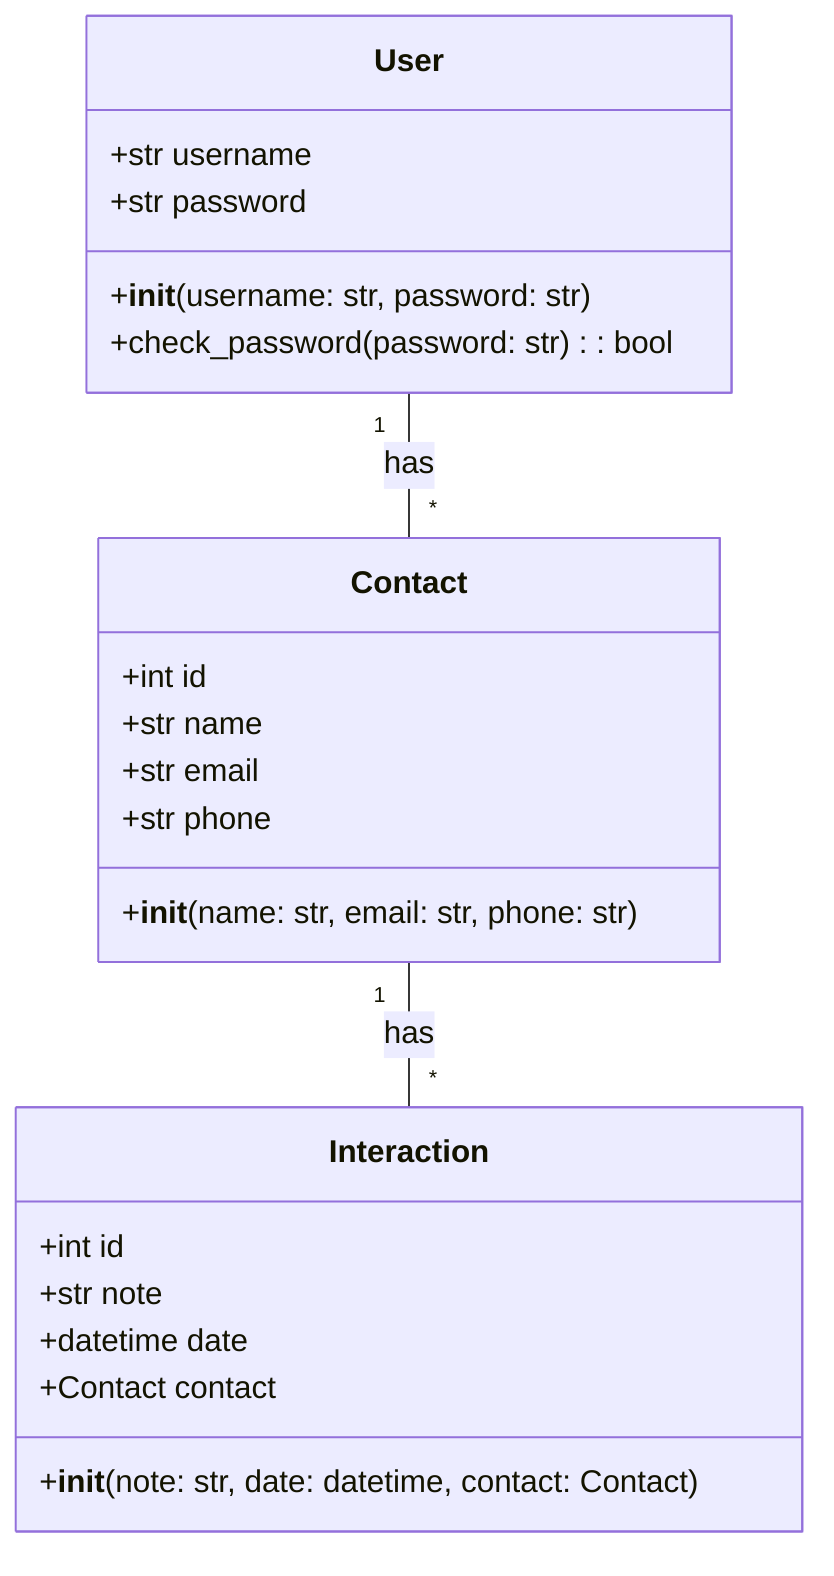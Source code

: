 classDiagram
    class User{
        +str username
        +str password
        +__init__(username: str, password: str)
        +check_password(password: str): bool
    }
    class Contact{
        +int id
        +str name
        +str email
        +str phone
        +__init__(name: str, email: str, phone: str)
    }
    class Interaction{
        +int id
        +str note
        +datetime date
        +Contact contact
        +__init__(note: str, date: datetime, contact: Contact)
    }
    User "1" -- "*" Contact: has
    Contact "1" -- "*" Interaction: has